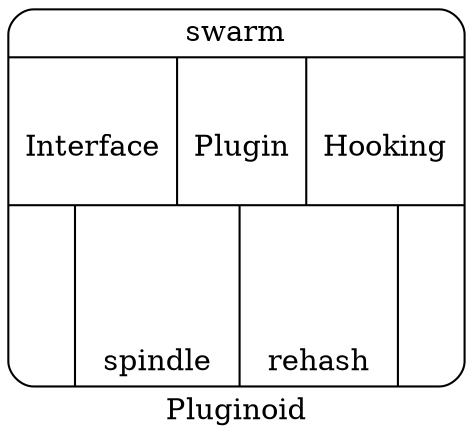 digraph pluginoid {
	label="Pluginoid"
	rankdir=LR;
	node[shape=Mrecord];
	pluginoid [label="swarm\n| {\nInterface|\n\nPlugin\n\n|\nHooking}|{|\n\n\n\nspindle|\n\n\n\nrehash|}"];
}
